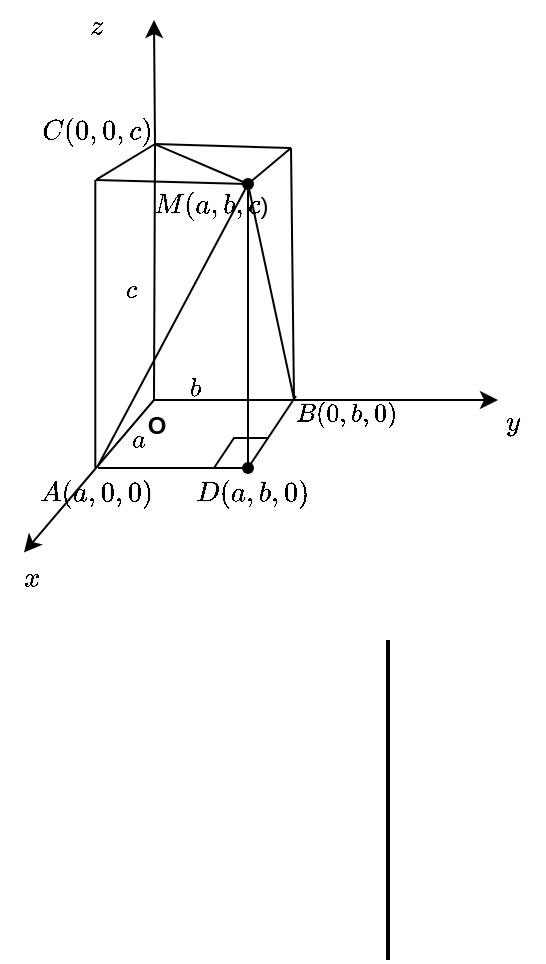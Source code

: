 <mxfile version="21.3.7" type="device">
  <diagram name="Page-1" id="EXwz8MQ9ET9Fe5T327EA">
    <mxGraphModel dx="559" dy="338" grid="0" gridSize="10" guides="1" tooltips="1" connect="1" arrows="1" fold="1" page="1" pageScale="1" pageWidth="850" pageHeight="1100" math="1" shadow="0">
      <root>
        <mxCell id="0" />
        <mxCell id="1" parent="0" />
        <mxCell id="7Gl9asfhuXkx-VSNtZl2-13" value="" style="endArrow=classic;html=1;rounded=0;" edge="1" parent="1">
          <mxGeometry width="50" height="50" relative="1" as="geometry">
            <mxPoint x="200" y="270" as="sourcePoint" />
            <mxPoint x="372" y="270" as="targetPoint" />
          </mxGeometry>
        </mxCell>
        <mxCell id="7Gl9asfhuXkx-VSNtZl2-14" value="" style="endArrow=classic;html=1;rounded=0;" edge="1" parent="1">
          <mxGeometry width="50" height="50" relative="1" as="geometry">
            <mxPoint x="200.5" y="142" as="sourcePoint" />
            <mxPoint x="200" y="80" as="targetPoint" />
          </mxGeometry>
        </mxCell>
        <mxCell id="7Gl9asfhuXkx-VSNtZl2-15" value="" style="endArrow=classic;html=1;rounded=0;entryX=0.374;entryY=0.011;entryDx=0;entryDy=0;entryPerimeter=0;" edge="1" parent="1" target="7Gl9asfhuXkx-VSNtZl2-26">
          <mxGeometry width="50" height="50" relative="1" as="geometry">
            <mxPoint x="200" y="270" as="sourcePoint" />
            <mxPoint x="111" y="374" as="targetPoint" />
          </mxGeometry>
        </mxCell>
        <mxCell id="7Gl9asfhuXkx-VSNtZl2-18" value="O" style="text;html=1;align=center;verticalAlign=middle;resizable=0;points=[];autosize=1;strokeColor=none;fillColor=none;fontStyle=1" vertex="1" parent="1">
          <mxGeometry x="187" y="270" width="27" height="26" as="geometry" />
        </mxCell>
        <mxCell id="7Gl9asfhuXkx-VSNtZl2-26" value="`x`" style="text;html=1;align=center;verticalAlign=middle;resizable=1;points=[];autosize=0;strokeColor=none;fillColor=none;" vertex="1" parent="1">
          <mxGeometry x="123" y="346" width="32" height="26" as="geometry" />
        </mxCell>
        <mxCell id="7Gl9asfhuXkx-VSNtZl2-27" value="`y`" style="text;html=1;align=center;verticalAlign=middle;resizable=1;points=[];autosize=0;strokeColor=none;fillColor=none;" vertex="1" parent="1">
          <mxGeometry x="363" y="268" width="32" height="26" as="geometry" />
        </mxCell>
        <mxCell id="7Gl9asfhuXkx-VSNtZl2-28" value="`z`" style="text;html=1;align=center;verticalAlign=middle;resizable=1;points=[];autosize=0;strokeColor=none;fillColor=none;" vertex="1" parent="1">
          <mxGeometry x="155" y="70" width="32" height="26" as="geometry" />
        </mxCell>
        <mxCell id="7Gl9asfhuXkx-VSNtZl2-31" style="edgeStyle=orthogonalEdgeStyle;rounded=0;orthogonalLoop=1;jettySize=auto;html=1;startArrow=none;startFill=0;endArrow=none;endFill=0;" edge="1" parent="1" source="7Gl9asfhuXkx-VSNtZl2-29">
          <mxGeometry relative="1" as="geometry">
            <mxPoint x="172.082" y="304" as="targetPoint" />
          </mxGeometry>
        </mxCell>
        <mxCell id="7Gl9asfhuXkx-VSNtZl2-33" style="shape=connector;rounded=0;orthogonalLoop=1;jettySize=auto;html=1;labelBackgroundColor=default;strokeColor=default;fontFamily=Helvetica;fontSize=11;fontColor=default;startArrow=none;startFill=0;endArrow=none;endFill=0;" edge="1" parent="1" source="7Gl9asfhuXkx-VSNtZl2-29">
          <mxGeometry relative="1" as="geometry">
            <mxPoint x="271" y="268" as="targetPoint" />
          </mxGeometry>
        </mxCell>
        <mxCell id="7Gl9asfhuXkx-VSNtZl2-35" value="" style="edgeStyle=none;shape=connector;rounded=0;orthogonalLoop=1;jettySize=auto;html=1;labelBackgroundColor=default;strokeColor=default;fontFamily=Helvetica;fontSize=11;fontColor=default;startArrow=none;startFill=0;endArrow=none;endFill=0;" edge="1" parent="1" source="7Gl9asfhuXkx-VSNtZl2-29" target="7Gl9asfhuXkx-VSNtZl2-34">
          <mxGeometry relative="1" as="geometry" />
        </mxCell>
        <mxCell id="7Gl9asfhuXkx-VSNtZl2-29" value="" style="shape=waypoint;sketch=0;fillStyle=solid;size=6;pointerEvents=1;points=[];fillColor=none;resizable=0;rotatable=0;perimeter=centerPerimeter;snapToPoint=1;" vertex="1" parent="1">
          <mxGeometry x="237" y="294" width="20" height="20" as="geometry" />
        </mxCell>
        <mxCell id="7Gl9asfhuXkx-VSNtZl2-30" value="" style="line;strokeWidth=2;direction=south;html=1;" vertex="1" parent="1">
          <mxGeometry x="312" y="390" width="10" height="160" as="geometry" />
        </mxCell>
        <mxCell id="7Gl9asfhuXkx-VSNtZl2-38" style="edgeStyle=none;shape=connector;rounded=0;orthogonalLoop=1;jettySize=auto;html=1;labelBackgroundColor=default;strokeColor=default;fontFamily=Helvetica;fontSize=11;fontColor=default;startArrow=none;startFill=0;endArrow=none;endFill=0;" edge="1" parent="1" source="7Gl9asfhuXkx-VSNtZl2-34">
          <mxGeometry relative="1" as="geometry">
            <mxPoint x="170.839" y="160" as="targetPoint" />
          </mxGeometry>
        </mxCell>
        <mxCell id="7Gl9asfhuXkx-VSNtZl2-39" style="edgeStyle=none;shape=connector;rounded=0;orthogonalLoop=1;jettySize=auto;html=1;labelBackgroundColor=default;strokeColor=default;fontFamily=Helvetica;fontSize=11;fontColor=default;startArrow=none;startFill=0;endArrow=none;endFill=0;" edge="1" parent="1" source="7Gl9asfhuXkx-VSNtZl2-34">
          <mxGeometry relative="1" as="geometry">
            <mxPoint x="268.5" y="144" as="targetPoint" />
          </mxGeometry>
        </mxCell>
        <mxCell id="7Gl9asfhuXkx-VSNtZl2-50" style="edgeStyle=none;shape=connector;rounded=0;orthogonalLoop=1;jettySize=auto;html=1;entryX=-0.086;entryY=0.027;entryDx=0;entryDy=0;entryPerimeter=0;labelBackgroundColor=default;strokeColor=default;fontFamily=Helvetica;fontSize=11;fontColor=default;endArrow=none;endFill=0;" edge="1" parent="1" source="7Gl9asfhuXkx-VSNtZl2-34">
          <mxGeometry relative="1" as="geometry">
            <mxPoint x="270.194" y="270.405" as="targetPoint" />
          </mxGeometry>
        </mxCell>
        <mxCell id="7Gl9asfhuXkx-VSNtZl2-51" style="edgeStyle=none;shape=connector;rounded=0;orthogonalLoop=1;jettySize=auto;html=1;labelBackgroundColor=default;strokeColor=default;fontFamily=Helvetica;fontSize=11;fontColor=default;endArrow=none;endFill=0;" edge="1" parent="1" source="7Gl9asfhuXkx-VSNtZl2-34">
          <mxGeometry relative="1" as="geometry">
            <mxPoint x="200.299" y="142.048" as="targetPoint" />
          </mxGeometry>
        </mxCell>
        <mxCell id="7Gl9asfhuXkx-VSNtZl2-56" style="edgeStyle=none;shape=connector;rounded=0;orthogonalLoop=1;jettySize=auto;html=1;entryX=1.035;entryY=0.624;entryDx=0;entryDy=0;entryPerimeter=0;labelBackgroundColor=default;strokeColor=default;fontFamily=Helvetica;fontSize=11;fontColor=default;endArrow=none;endFill=0;" edge="1" parent="1" source="7Gl9asfhuXkx-VSNtZl2-34">
          <mxGeometry relative="1" as="geometry">
            <mxPoint x="171.735" y="303.36" as="targetPoint" />
          </mxGeometry>
        </mxCell>
        <mxCell id="7Gl9asfhuXkx-VSNtZl2-34" value="" style="shape=waypoint;sketch=0;fillStyle=solid;size=6;pointerEvents=1;points=[];fillColor=none;resizable=1;rotatable=0;perimeter=centerPerimeter;snapToPoint=1;" vertex="1" parent="1">
          <mxGeometry x="243" y="159" width="8" height="6" as="geometry" />
        </mxCell>
        <mxCell id="7Gl9asfhuXkx-VSNtZl2-36" value="" style="edgeStyle=none;shape=connector;rounded=0;orthogonalLoop=1;jettySize=auto;html=1;labelBackgroundColor=default;strokeColor=default;fontFamily=Helvetica;fontSize=11;fontColor=default;startArrow=none;startFill=0;endArrow=none;endFill=0;" edge="1" parent="1">
          <mxGeometry relative="1" as="geometry">
            <mxPoint x="270" y="270" as="sourcePoint" />
            <mxPoint x="268.5" y="144" as="targetPoint" />
          </mxGeometry>
        </mxCell>
        <mxCell id="7Gl9asfhuXkx-VSNtZl2-37" value="" style="edgeStyle=none;shape=connector;rounded=0;orthogonalLoop=1;jettySize=auto;html=1;labelBackgroundColor=default;strokeColor=default;fontFamily=Helvetica;fontSize=11;fontColor=default;startArrow=none;startFill=0;endArrow=none;endFill=0;" edge="1" parent="1">
          <mxGeometry relative="1" as="geometry">
            <mxPoint x="170.66" y="304" as="sourcePoint" />
            <mxPoint x="170.66" y="160" as="targetPoint" />
          </mxGeometry>
        </mxCell>
        <mxCell id="7Gl9asfhuXkx-VSNtZl2-41" value="" style="endArrow=none;html=1;rounded=0;endFill=0;" edge="1" parent="1">
          <mxGeometry width="50" height="50" relative="1" as="geometry">
            <mxPoint x="200" y="270" as="sourcePoint" />
            <mxPoint x="200.5" y="142" as="targetPoint" />
          </mxGeometry>
        </mxCell>
        <mxCell id="7Gl9asfhuXkx-VSNtZl2-42" style="edgeStyle=none;shape=connector;rounded=0;orthogonalLoop=1;jettySize=auto;html=1;labelBackgroundColor=default;strokeColor=default;fontFamily=Helvetica;fontSize=11;fontColor=default;endArrow=none;endFill=0;" edge="1" parent="1">
          <mxGeometry relative="1" as="geometry">
            <mxPoint x="171.369" y="159.697" as="targetPoint" />
            <mxPoint x="200.5" y="142" as="sourcePoint" />
          </mxGeometry>
        </mxCell>
        <mxCell id="7Gl9asfhuXkx-VSNtZl2-43" style="edgeStyle=none;shape=connector;rounded=0;orthogonalLoop=1;jettySize=auto;html=1;labelBackgroundColor=default;strokeColor=default;fontFamily=Helvetica;fontSize=11;fontColor=default;endArrow=none;endFill=0;entryX=0.313;entryY=0.493;entryDx=0;entryDy=0;entryPerimeter=0;" edge="1" parent="1">
          <mxGeometry relative="1" as="geometry">
            <mxPoint x="268.5" y="144" as="targetPoint" />
            <mxPoint x="200.5" y="142" as="sourcePoint" />
          </mxGeometry>
        </mxCell>
        <mxCell id="7Gl9asfhuXkx-VSNtZl2-54" value="" style="endArrow=none;html=1;rounded=0;labelBackgroundColor=default;strokeColor=default;fontFamily=Helvetica;fontSize=11;fontColor=default;shape=connector;" edge="1" parent="1">
          <mxGeometry width="50" height="50" relative="1" as="geometry">
            <mxPoint x="257" y="289" as="sourcePoint" />
            <mxPoint x="230" y="304" as="targetPoint" />
            <Array as="points">
              <mxPoint x="240" y="289" />
            </Array>
          </mxGeometry>
        </mxCell>
        <mxCell id="7Gl9asfhuXkx-VSNtZl2-55" value="`M(a,b,c`)" style="text;html=1;align=center;verticalAlign=middle;resizable=1;points=[];autosize=0;strokeColor=none;fillColor=none;" vertex="1" parent="1">
          <mxGeometry x="217" y="165" width="21" height="15" as="geometry" />
        </mxCell>
        <mxCell id="7Gl9asfhuXkx-VSNtZl2-57" value="`A(a,0,0)`" style="text;html=1;align=center;verticalAlign=middle;resizable=1;points=[];autosize=0;strokeColor=none;fillColor=none;" vertex="1" parent="1">
          <mxGeometry x="160.5" y="309" width="21" height="15" as="geometry" />
        </mxCell>
        <mxCell id="7Gl9asfhuXkx-VSNtZl2-59" value="`B(0,b,0)`" style="text;html=1;align=center;verticalAlign=middle;resizable=0;points=[];autosize=1;strokeColor=none;fillColor=none;fontSize=11;fontFamily=Helvetica;fontColor=default;" vertex="1" parent="1">
          <mxGeometry x="264" y="264" width="64" height="25" as="geometry" />
        </mxCell>
        <mxCell id="7Gl9asfhuXkx-VSNtZl2-65" value="`a`" style="text;html=1;strokeColor=none;fillColor=none;align=center;verticalAlign=middle;whiteSpace=wrap;rounded=0;fontSize=11;fontFamily=Helvetica;fontColor=default;" vertex="1" parent="1">
          <mxGeometry x="185" y="283" width="14" height="13" as="geometry" />
        </mxCell>
        <mxCell id="7Gl9asfhuXkx-VSNtZl2-69" value="`b`" style="text;html=1;strokeColor=none;fillColor=none;align=center;verticalAlign=middle;whiteSpace=wrap;rounded=0;fontSize=11;fontFamily=Helvetica;fontColor=default;" vertex="1" parent="1">
          <mxGeometry x="214" y="257" width="14" height="13" as="geometry" />
        </mxCell>
        <mxCell id="7Gl9asfhuXkx-VSNtZl2-70" value="`c`" style="text;html=1;strokeColor=none;fillColor=none;align=center;verticalAlign=middle;whiteSpace=wrap;rounded=0;fontSize=11;fontFamily=Helvetica;fontColor=default;" vertex="1" parent="1">
          <mxGeometry x="182" y="208" width="14" height="13" as="geometry" />
        </mxCell>
        <mxCell id="7Gl9asfhuXkx-VSNtZl2-72" value="`C(0,0,c)`" style="text;html=1;align=center;verticalAlign=middle;resizable=1;points=[];autosize=0;strokeColor=none;fillColor=none;" vertex="1" parent="1">
          <mxGeometry x="160.5" y="128" width="21" height="15" as="geometry" />
        </mxCell>
        <mxCell id="7Gl9asfhuXkx-VSNtZl2-73" value="`D(a,b,0)`" style="text;html=1;align=center;verticalAlign=middle;resizable=1;points=[];autosize=0;strokeColor=none;fillColor=none;" vertex="1" parent="1">
          <mxGeometry x="238" y="309" width="21" height="15" as="geometry" />
        </mxCell>
      </root>
    </mxGraphModel>
  </diagram>
</mxfile>
